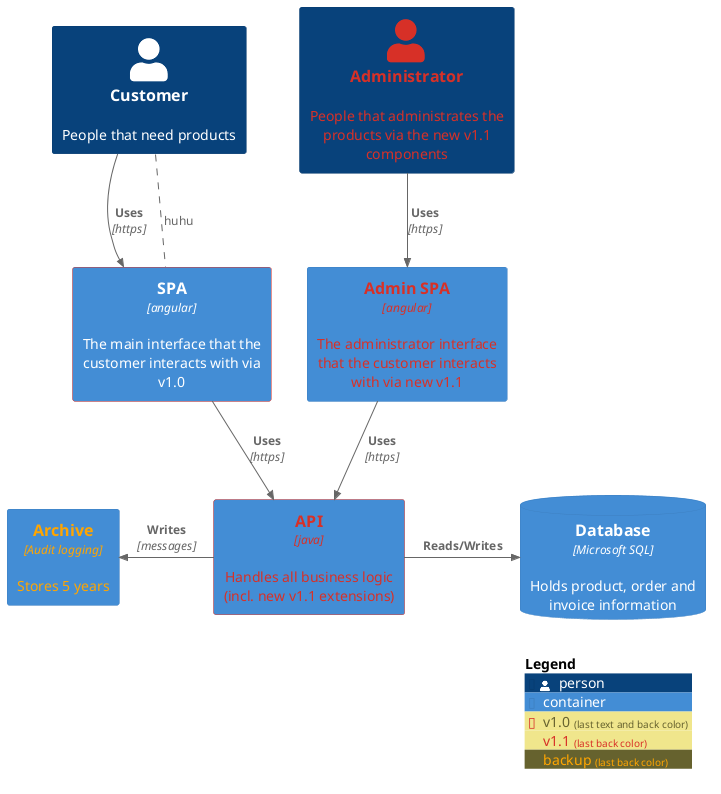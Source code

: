 @startuml
!include <c4/C4_Container.puml>
AddElementTag("v1.0", $borderColor="#d73027")
AddElementTag("v1.1", $fontColor="#d73027")
AddElementTag("backup", $fontColor="orange")

'AddRelTag("backup", $textColor="orange", $lineColor="orange", $lineStyle = DashedLine())

Person(user, "Customer", "People that need products")
Person(admin, "Administrator", "People that administrates the products via the new v1.1 components", $tags="v1.1")
Container(spa, "SPA", "angular", "The main interface that the customer interacts with via v1.0", $tags="v1.0")
Container(spaAdmin, "Admin SPA", "angular", "The administrator interface that the customer interacts with via new v1.1", $tags="v1.1")
Container(api, "API", "java", "Handles all business logic (incl. new v1.1 extensions)", $tags="v1.0+v1.1")
ContainerDb(db, "Database", "Microsoft SQL", "Holds product, order and invoice information")
Container(archive, "Archive", "Audit logging", "Stores 5 years", $tags="backup")

Rel(user, spa, "Uses", "https")
Rel(spa, api, "Uses", "https")
Rel_R(api, db, "Reads/Writes")
Rel(admin, spaAdmin, "Uses", "https")
Rel(spaAdmin, api, "Uses", "https")
Rel_L(api, archive, "Writes", "messages", $tags="backup")

user .. spa : huhu

SHOW_LEGEND()
@enduml
